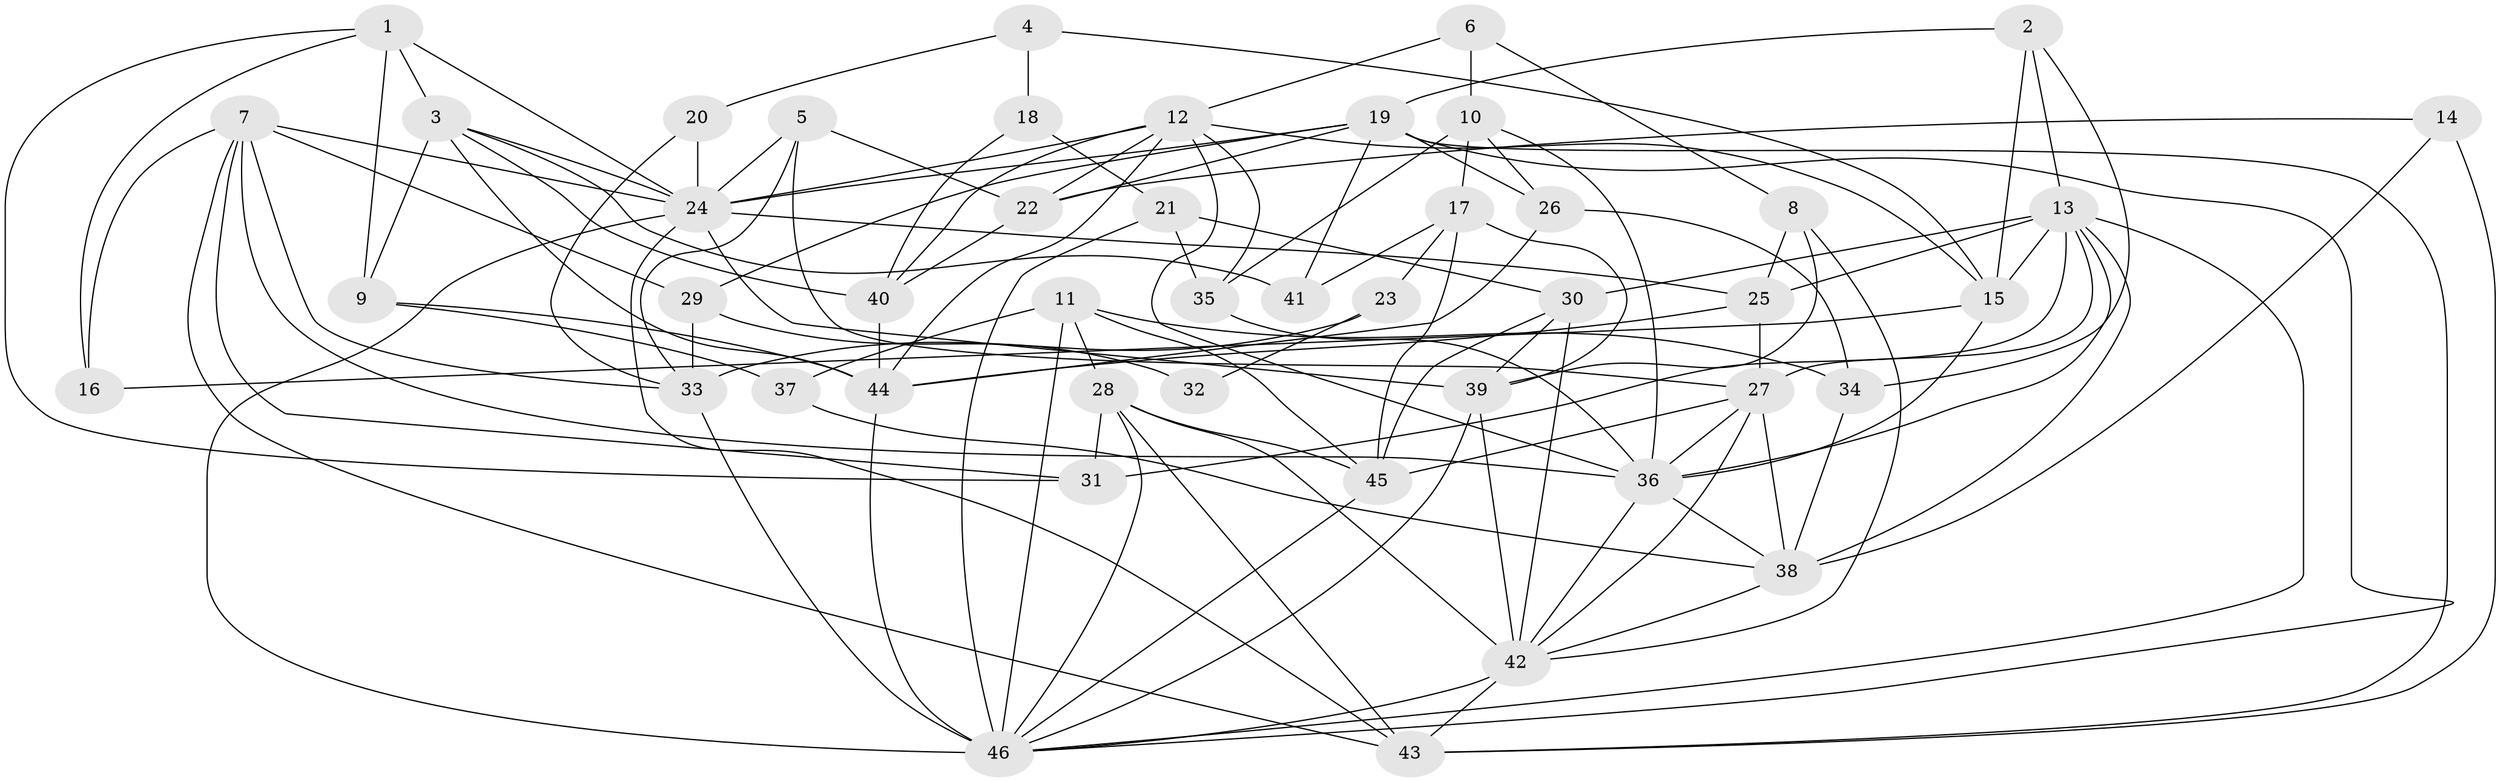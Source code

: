 // original degree distribution, {3: 0.2826086956521739, 4: 0.29347826086956524, 5: 0.21739130434782608, 2: 0.09782608695652174, 6: 0.07608695652173914, 7: 0.021739130434782608, 8: 0.010869565217391304}
// Generated by graph-tools (version 1.1) at 2025/02/03/09/25 03:02:04]
// undirected, 46 vertices, 122 edges
graph export_dot {
graph [start="1"]
  node [color=gray90,style=filled];
  1;
  2;
  3;
  4;
  5;
  6;
  7;
  8;
  9;
  10;
  11;
  12;
  13;
  14;
  15;
  16;
  17;
  18;
  19;
  20;
  21;
  22;
  23;
  24;
  25;
  26;
  27;
  28;
  29;
  30;
  31;
  32;
  33;
  34;
  35;
  36;
  37;
  38;
  39;
  40;
  41;
  42;
  43;
  44;
  45;
  46;
  1 -- 3 [weight=2.0];
  1 -- 9 [weight=1.0];
  1 -- 16 [weight=1.0];
  1 -- 24 [weight=1.0];
  1 -- 31 [weight=1.0];
  2 -- 13 [weight=1.0];
  2 -- 15 [weight=1.0];
  2 -- 19 [weight=1.0];
  2 -- 34 [weight=1.0];
  3 -- 9 [weight=1.0];
  3 -- 24 [weight=1.0];
  3 -- 40 [weight=1.0];
  3 -- 41 [weight=1.0];
  3 -- 44 [weight=1.0];
  4 -- 15 [weight=1.0];
  4 -- 18 [weight=1.0];
  4 -- 20 [weight=1.0];
  5 -- 22 [weight=1.0];
  5 -- 24 [weight=1.0];
  5 -- 27 [weight=1.0];
  5 -- 33 [weight=1.0];
  6 -- 8 [weight=1.0];
  6 -- 10 [weight=1.0];
  6 -- 12 [weight=1.0];
  7 -- 16 [weight=1.0];
  7 -- 24 [weight=1.0];
  7 -- 29 [weight=1.0];
  7 -- 31 [weight=1.0];
  7 -- 33 [weight=1.0];
  7 -- 36 [weight=1.0];
  7 -- 43 [weight=1.0];
  8 -- 25 [weight=1.0];
  8 -- 39 [weight=1.0];
  8 -- 42 [weight=1.0];
  9 -- 37 [weight=2.0];
  9 -- 44 [weight=1.0];
  10 -- 17 [weight=2.0];
  10 -- 26 [weight=1.0];
  10 -- 35 [weight=1.0];
  10 -- 36 [weight=1.0];
  11 -- 28 [weight=1.0];
  11 -- 34 [weight=1.0];
  11 -- 37 [weight=1.0];
  11 -- 45 [weight=1.0];
  11 -- 46 [weight=1.0];
  12 -- 15 [weight=1.0];
  12 -- 22 [weight=1.0];
  12 -- 24 [weight=1.0];
  12 -- 35 [weight=1.0];
  12 -- 36 [weight=1.0];
  12 -- 40 [weight=1.0];
  12 -- 44 [weight=1.0];
  13 -- 15 [weight=1.0];
  13 -- 25 [weight=1.0];
  13 -- 27 [weight=1.0];
  13 -- 30 [weight=1.0];
  13 -- 31 [weight=1.0];
  13 -- 36 [weight=1.0];
  13 -- 38 [weight=1.0];
  13 -- 46 [weight=1.0];
  14 -- 22 [weight=1.0];
  14 -- 38 [weight=1.0];
  14 -- 43 [weight=1.0];
  15 -- 16 [weight=1.0];
  15 -- 36 [weight=1.0];
  17 -- 23 [weight=1.0];
  17 -- 39 [weight=1.0];
  17 -- 41 [weight=1.0];
  17 -- 45 [weight=1.0];
  18 -- 21 [weight=1.0];
  18 -- 40 [weight=1.0];
  19 -- 22 [weight=1.0];
  19 -- 24 [weight=1.0];
  19 -- 26 [weight=1.0];
  19 -- 29 [weight=1.0];
  19 -- 41 [weight=1.0];
  19 -- 43 [weight=1.0];
  19 -- 46 [weight=1.0];
  20 -- 24 [weight=1.0];
  20 -- 33 [weight=1.0];
  21 -- 30 [weight=2.0];
  21 -- 35 [weight=1.0];
  21 -- 46 [weight=1.0];
  22 -- 40 [weight=2.0];
  23 -- 32 [weight=2.0];
  23 -- 33 [weight=2.0];
  24 -- 25 [weight=1.0];
  24 -- 39 [weight=3.0];
  24 -- 43 [weight=1.0];
  24 -- 46 [weight=1.0];
  25 -- 27 [weight=2.0];
  25 -- 44 [weight=1.0];
  26 -- 34 [weight=1.0];
  26 -- 44 [weight=1.0];
  27 -- 36 [weight=1.0];
  27 -- 38 [weight=1.0];
  27 -- 42 [weight=1.0];
  27 -- 45 [weight=1.0];
  28 -- 31 [weight=1.0];
  28 -- 42 [weight=1.0];
  28 -- 43 [weight=1.0];
  28 -- 45 [weight=1.0];
  28 -- 46 [weight=1.0];
  29 -- 32 [weight=2.0];
  29 -- 33 [weight=1.0];
  30 -- 39 [weight=1.0];
  30 -- 42 [weight=1.0];
  30 -- 45 [weight=1.0];
  33 -- 46 [weight=1.0];
  34 -- 38 [weight=1.0];
  35 -- 36 [weight=1.0];
  36 -- 38 [weight=1.0];
  36 -- 42 [weight=1.0];
  37 -- 38 [weight=1.0];
  38 -- 42 [weight=1.0];
  39 -- 42 [weight=3.0];
  39 -- 46 [weight=1.0];
  40 -- 44 [weight=2.0];
  42 -- 43 [weight=1.0];
  42 -- 46 [weight=1.0];
  44 -- 46 [weight=2.0];
  45 -- 46 [weight=1.0];
}
